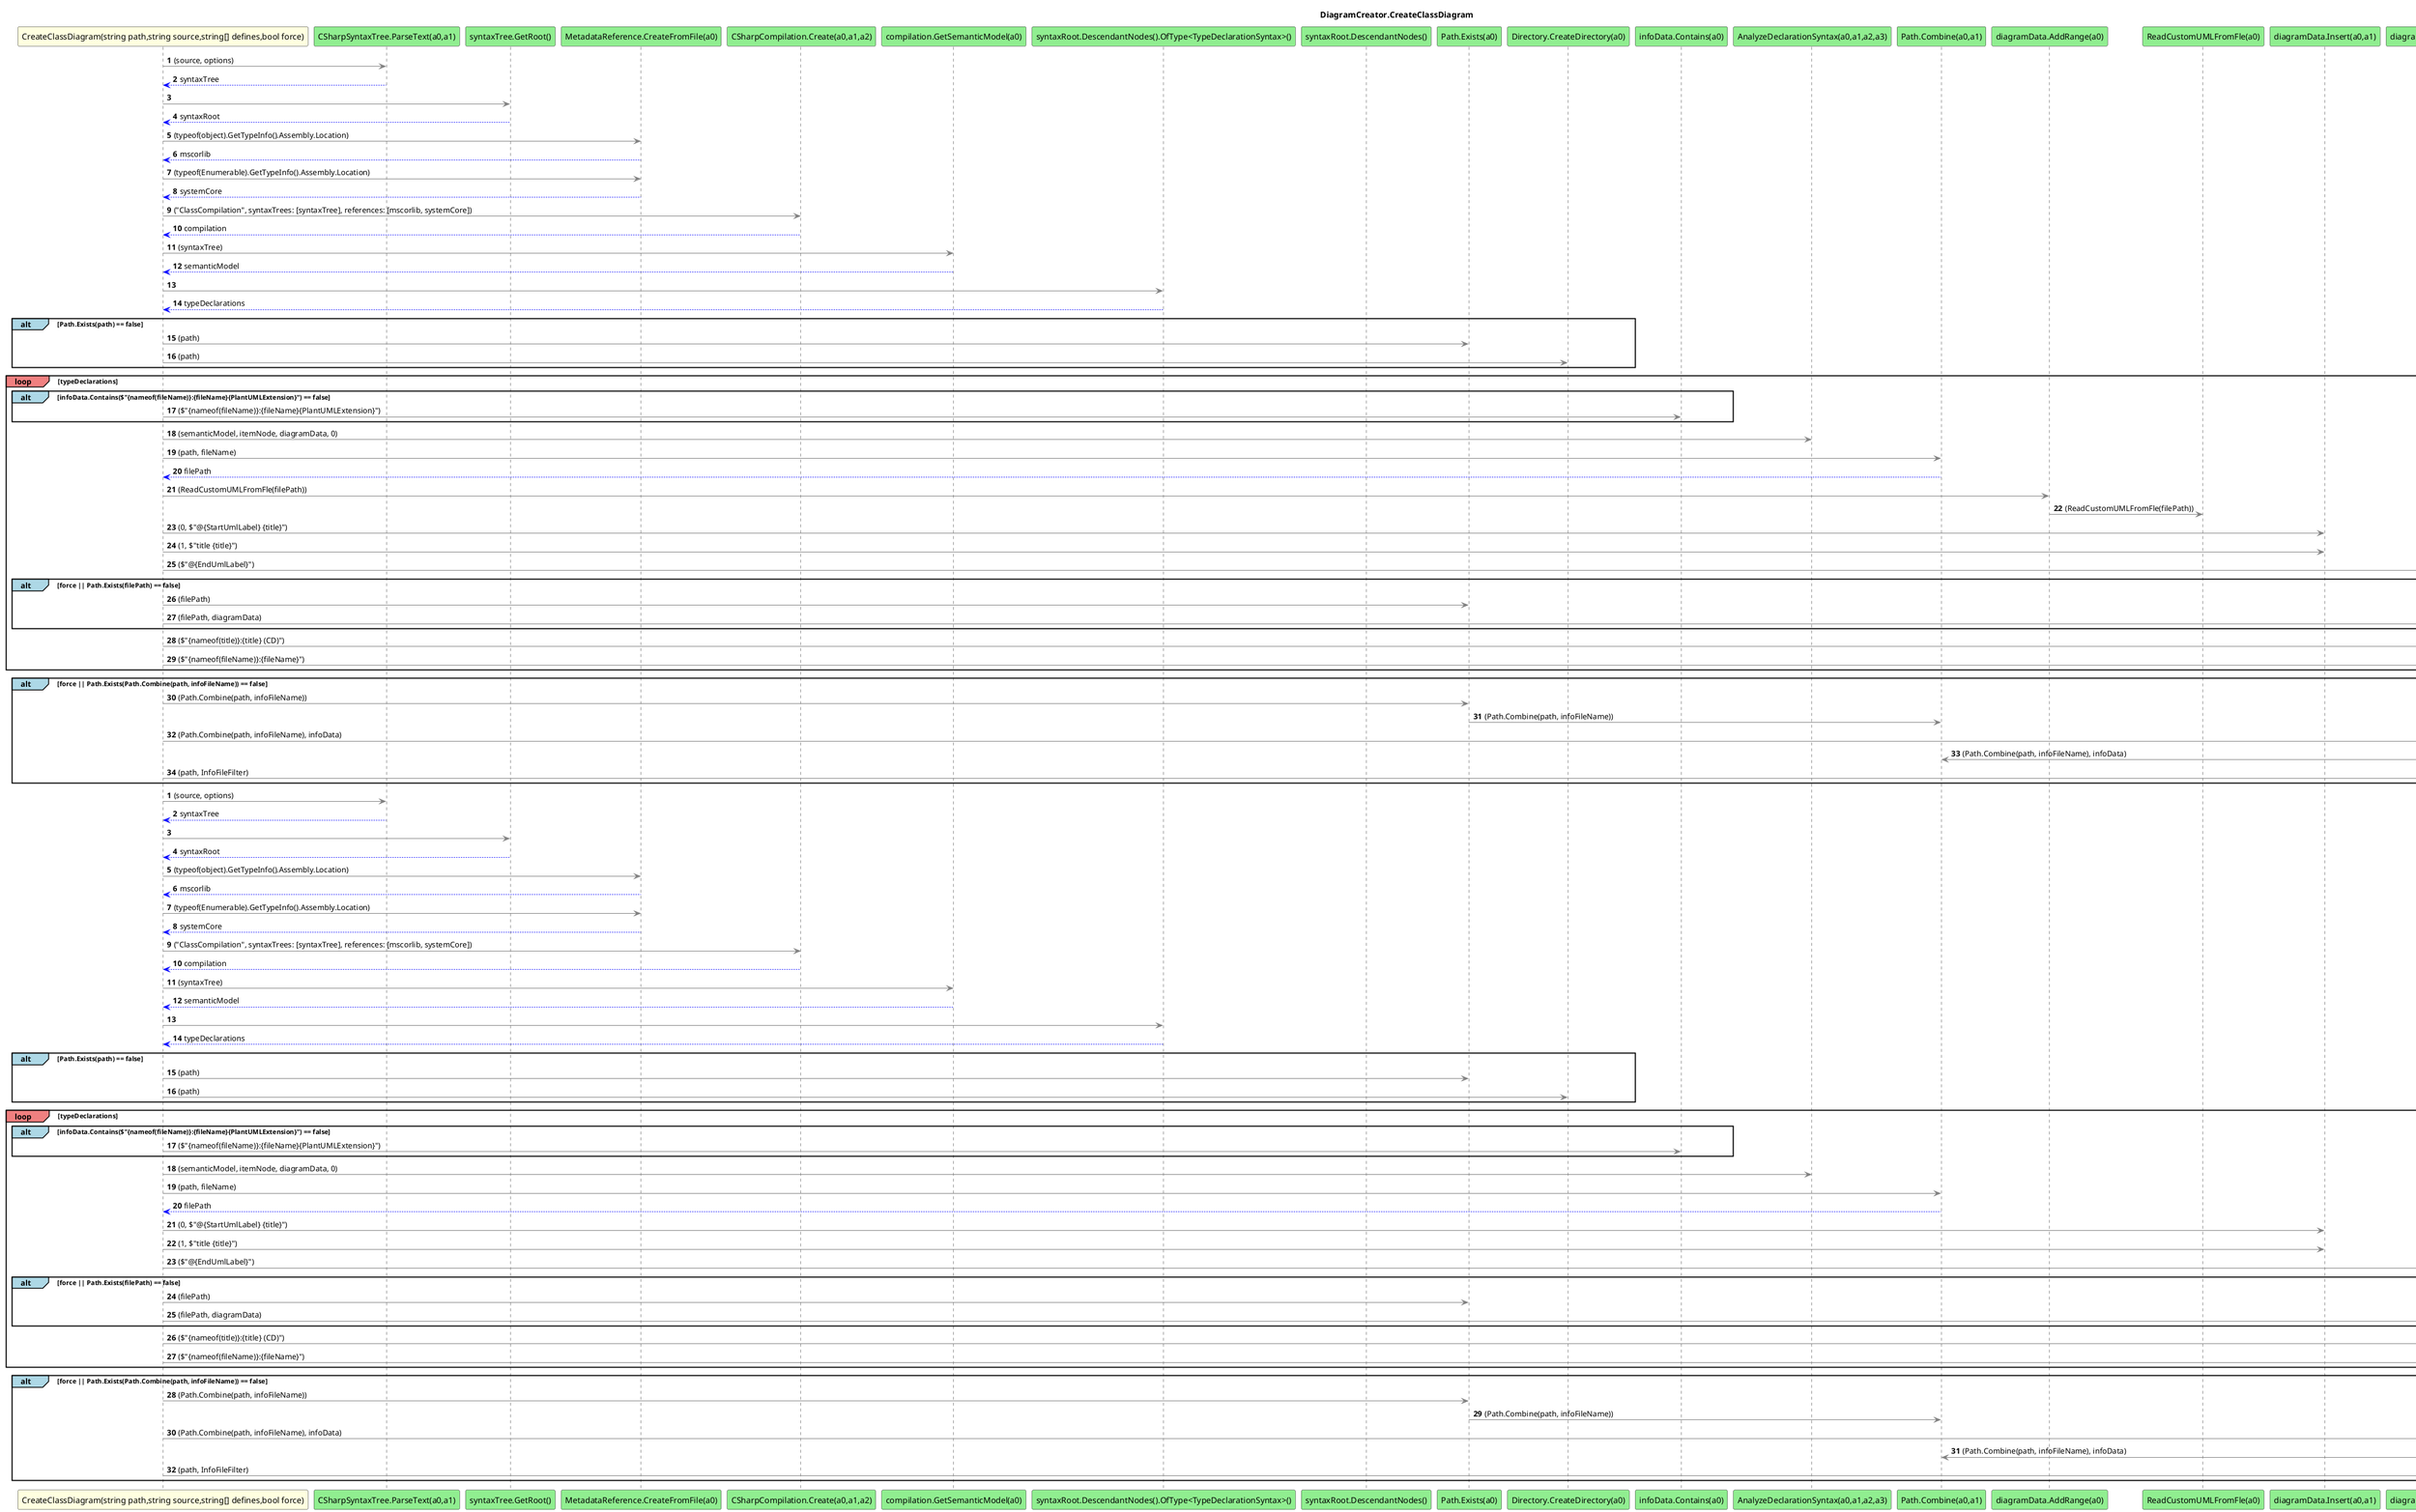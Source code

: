 @startuml DiagramCreator.CreateClassDiagram
title DiagramCreator.CreateClassDiagram
participant "CreateClassDiagram(string path,string source,string[] defines,bool force)" as CreateClassDiagram_p0_p1_p2_p3 #LightYellow
participant "CSharpSyntaxTree.ParseText(a0,a1)" as CSharpSyntaxTree_ParseText_a0_a1 #LightGreen
participant "syntaxTree.GetRoot()" as syntaxTree_GetRoot #LightGreen
participant "MetadataReference.CreateFromFile(a0)" as MetadataReference_CreateFromFile_a0 #LightGreen
participant "CSharpCompilation.Create(a0,a1,a2)" as CSharpCompilation_Create_a0_a1_a2 #LightGreen
participant "compilation.GetSemanticModel(a0)" as compilation_GetSemanticModel_a0 #LightGreen
participant "syntaxRoot.DescendantNodes().OfType<TypeDeclarationSyntax>()" as syntaxRoot_DescendantNodes_OfType_TypeDeclarationSyntax_ #LightGreen
participant "syntaxRoot.DescendantNodes()" as syntaxRoot_DescendantNodes #LightGreen
participant "Path.Exists(a0)" as Path_Exists_a0 #LightGreen
participant "Directory.CreateDirectory(a0)" as Directory_CreateDirectory_a0 #LightGreen
participant "infoData.Contains(a0)" as infoData_Contains_a0 #LightGreen
participant "AnalyzeDeclarationSyntax(a0,a1,a2,a3)" as AnalyzeDeclarationSyntax_a0_a1_a2_a3 #LightGreen
participant "Path.Combine(a0,a1)" as Path_Combine_a0_a1 #LightGreen
participant "diagramData.AddRange(a0)" as diagramData_AddRange_a0 #LightGreen
participant "ReadCustomUMLFromFle(a0)" as ReadCustomUMLFromFle_a0 #LightGreen
participant "diagramData.Insert(a0,a1)" as diagramData_Insert_a0_a1 #LightGreen
participant "diagramData.Add(a0)" as diagramData_Add_a0 #LightGreen
participant "File.WriteAllLines(a0,a1)" as File_WriteAllLines_a0_a1 #LightGreen
participant "infoData.Add(a0)" as infoData_Add_a0 #LightGreen
participant "UpdateDiagramPath(a0,a1)" as UpdateDiagramPath_a0_a1 #LightGreen
autonumber
CreateClassDiagram_p0_p1_p2_p3 -[#grey]> CSharpSyntaxTree_ParseText_a0_a1 : (source, options)
CSharpSyntaxTree_ParseText_a0_a1 -[#blue]-> CreateClassDiagram_p0_p1_p2_p3 : syntaxTree
CreateClassDiagram_p0_p1_p2_p3 -[#grey]> syntaxTree_GetRoot
syntaxTree_GetRoot -[#blue]-> CreateClassDiagram_p0_p1_p2_p3 : syntaxRoot
CreateClassDiagram_p0_p1_p2_p3 -[#grey]> MetadataReference_CreateFromFile_a0 : (typeof(object).GetTypeInfo().Assembly.Location)
MetadataReference_CreateFromFile_a0 -[#blue]-> CreateClassDiagram_p0_p1_p2_p3 : mscorlib
CreateClassDiagram_p0_p1_p2_p3 -[#grey]> MetadataReference_CreateFromFile_a0 : (typeof(Enumerable).GetTypeInfo().Assembly.Location)
MetadataReference_CreateFromFile_a0 -[#blue]-> CreateClassDiagram_p0_p1_p2_p3 : systemCore
CreateClassDiagram_p0_p1_p2_p3 -[#grey]> CSharpCompilation_Create_a0_a1_a2 : ("ClassCompilation", syntaxTrees: [syntaxTree], references: [mscorlib, systemCore])
CSharpCompilation_Create_a0_a1_a2 -[#blue]-> CreateClassDiagram_p0_p1_p2_p3 : compilation
CreateClassDiagram_p0_p1_p2_p3 -[#grey]> compilation_GetSemanticModel_a0 : (syntaxTree)
compilation_GetSemanticModel_a0 -[#blue]-> CreateClassDiagram_p0_p1_p2_p3 : semanticModel
CreateClassDiagram_p0_p1_p2_p3 -[#grey]> syntaxRoot_DescendantNodes_OfType_TypeDeclarationSyntax_
syntaxRoot_DescendantNodes_OfType_TypeDeclarationSyntax_ -[#blue]-> CreateClassDiagram_p0_p1_p2_p3 : typeDeclarations
alt#LightBlue Path.Exists(path) == false
 CreateClassDiagram_p0_p1_p2_p3 -[#grey]> Path_Exists_a0 : (path)
 CreateClassDiagram_p0_p1_p2_p3 -[#grey]> Directory_CreateDirectory_a0 : (path)
end
loop#LightCoral typeDeclarations
 alt#LightBlue infoData.Contains($"{nameof(fileName)}:{fileName}{PlantUMLExtension}") == false
 CreateClassDiagram_p0_p1_p2_p3 -[#grey]> infoData_Contains_a0 : ($"{nameof(fileName)}:{fileName}{PlantUMLExtension}")
 end
 CreateClassDiagram_p0_p1_p2_p3 -[#grey]> AnalyzeDeclarationSyntax_a0_a1_a2_a3 : (semanticModel, itemNode, diagramData, 0)
 CreateClassDiagram_p0_p1_p2_p3 -[#grey]> Path_Combine_a0_a1 : (path, fileName)
 Path_Combine_a0_a1 -[#blue]-> CreateClassDiagram_p0_p1_p2_p3 : filePath
 CreateClassDiagram_p0_p1_p2_p3 -[#grey]> diagramData_AddRange_a0 : (ReadCustomUMLFromFle(filePath))
 diagramData_AddRange_a0 -[#grey]> ReadCustomUMLFromFle_a0 : (ReadCustomUMLFromFle(filePath))
 CreateClassDiagram_p0_p1_p2_p3 -[#grey]> diagramData_Insert_a0_a1 : (0, $"@{StartUmlLabel} {title}")
 CreateClassDiagram_p0_p1_p2_p3 -[#grey]> diagramData_Insert_a0_a1 : (1, $"title {title}")
 CreateClassDiagram_p0_p1_p2_p3 -[#grey]> diagramData_Add_a0 : ($"@{EndUmlLabel}")
 alt#LightBlue force || Path.Exists(filePath) == false
 CreateClassDiagram_p0_p1_p2_p3 -[#grey]> Path_Exists_a0 : (filePath)
 CreateClassDiagram_p0_p1_p2_p3 -[#grey]> File_WriteAllLines_a0_a1 : (filePath, diagramData)
 end
 CreateClassDiagram_p0_p1_p2_p3 -[#grey]> infoData_Add_a0 : ($"{nameof(title)}:{title} (CD)")
 CreateClassDiagram_p0_p1_p2_p3 -[#grey]> infoData_Add_a0 : ($"{nameof(fileName)}:{fileName}")
end
alt#LightBlue force || Path.Exists(Path.Combine(path, infoFileName)) == false
 CreateClassDiagram_p0_p1_p2_p3 -[#grey]> Path_Exists_a0 : (Path.Combine(path, infoFileName))
 Path_Exists_a0 -[#grey]> Path_Combine_a0_a1 : (Path.Combine(path, infoFileName))
 CreateClassDiagram_p0_p1_p2_p3 -[#grey]> File_WriteAllLines_a0_a1 : (Path.Combine(path, infoFileName), infoData)
 File_WriteAllLines_a0_a1 -[#grey]> Path_Combine_a0_a1 : (Path.Combine(path, infoFileName), infoData)
 CreateClassDiagram_p0_p1_p2_p3 -[#grey]> UpdateDiagramPath_a0_a1 : (path, InfoFileFilter)
end
' CustomUML
participant "diagramData.Insert(a0,a1)" as diagramData_Insert_a0_a1 #LightGreen
participant "diagramData.Add(a0)" as diagramData_Add_a0 #LightGreen
participant "File.WriteAllLines(a0,a1)" as File_WriteAllLines_a0_a1 #LightGreen
participant "infoData.Add(a0)" as infoData_Add_a0 #LightGreen
participant "UpdateDiagramPath(a0,a1)" as UpdateDiagramPath_a0_a1 #LightGreen
autonumber
CreateClassDiagram_p0_p1_p2_p3 -[#grey]> CSharpSyntaxTree_ParseText_a0_a1 : (source, options)
CSharpSyntaxTree_ParseText_a0_a1 -[#blue]-> CreateClassDiagram_p0_p1_p2_p3 : syntaxTree
CreateClassDiagram_p0_p1_p2_p3 -[#grey]> syntaxTree_GetRoot
syntaxTree_GetRoot -[#blue]-> CreateClassDiagram_p0_p1_p2_p3 : syntaxRoot
CreateClassDiagram_p0_p1_p2_p3 -[#grey]> MetadataReference_CreateFromFile_a0 : (typeof(object).GetTypeInfo().Assembly.Location)
MetadataReference_CreateFromFile_a0 -[#blue]-> CreateClassDiagram_p0_p1_p2_p3 : mscorlib
CreateClassDiagram_p0_p1_p2_p3 -[#grey]> MetadataReference_CreateFromFile_a0 : (typeof(Enumerable).GetTypeInfo().Assembly.Location)
MetadataReference_CreateFromFile_a0 -[#blue]-> CreateClassDiagram_p0_p1_p2_p3 : systemCore
CreateClassDiagram_p0_p1_p2_p3 -[#grey]> CSharpCompilation_Create_a0_a1_a2 : ("ClassCompilation", syntaxTrees: [syntaxTree], references: [mscorlib, systemCore])
CSharpCompilation_Create_a0_a1_a2 -[#blue]-> CreateClassDiagram_p0_p1_p2_p3 : compilation
CreateClassDiagram_p0_p1_p2_p3 -[#grey]> compilation_GetSemanticModel_a0 : (syntaxTree)
compilation_GetSemanticModel_a0 -[#blue]-> CreateClassDiagram_p0_p1_p2_p3 : semanticModel
CreateClassDiagram_p0_p1_p2_p3 -[#grey]> syntaxRoot_DescendantNodes_OfType_TypeDeclarationSyntax_
syntaxRoot_DescendantNodes_OfType_TypeDeclarationSyntax_ -[#blue]-> CreateClassDiagram_p0_p1_p2_p3 : typeDeclarations
alt#LightBlue Path.Exists(path) == false
 CreateClassDiagram_p0_p1_p2_p3 -[#grey]> Path_Exists_a0 : (path)
 CreateClassDiagram_p0_p1_p2_p3 -[#grey]> Directory_CreateDirectory_a0 : (path)
end
loop#LightCoral typeDeclarations
 alt#LightBlue infoData.Contains($"{nameof(fileName)}:{fileName}{PlantUMLExtension}") == false
 CreateClassDiagram_p0_p1_p2_p3 -[#grey]> infoData_Contains_a0 : ($"{nameof(fileName)}:{fileName}{PlantUMLExtension}")
 end
 CreateClassDiagram_p0_p1_p2_p3 -[#grey]> AnalyzeDeclarationSyntax_a0_a1_a2_a3 : (semanticModel, itemNode, diagramData, 0)
 CreateClassDiagram_p0_p1_p2_p3 -[#grey]> Path_Combine_a0_a1 : (path, fileName)
 Path_Combine_a0_a1 -[#blue]-> CreateClassDiagram_p0_p1_p2_p3 : filePath
 CreateClassDiagram_p0_p1_p2_p3 -[#grey]> diagramData_Insert_a0_a1 : (0, $"@{StartUmlLabel} {title}")
 CreateClassDiagram_p0_p1_p2_p3 -[#grey]> diagramData_Insert_a0_a1 : (1, $"title {title}")
 CreateClassDiagram_p0_p1_p2_p3 -[#grey]> diagramData_Add_a0 : ($"@{EndUmlLabel}")
 alt#LightBlue force || Path.Exists(filePath) == false
 CreateClassDiagram_p0_p1_p2_p3 -[#grey]> Path_Exists_a0 : (filePath)
 CreateClassDiagram_p0_p1_p2_p3 -[#grey]> File_WriteAllLines_a0_a1 : (filePath, diagramData)
 end
 CreateClassDiagram_p0_p1_p2_p3 -[#grey]> infoData_Add_a0 : ($"{nameof(title)}:{title} (CD)")
 CreateClassDiagram_p0_p1_p2_p3 -[#grey]> infoData_Add_a0 : ($"{nameof(fileName)}:{fileName}")
end
alt#LightBlue force || Path.Exists(Path.Combine(path, infoFileName)) == false
 CreateClassDiagram_p0_p1_p2_p3 -[#grey]> Path_Exists_a0 : (Path.Combine(path, infoFileName))
 Path_Exists_a0 -[#grey]> Path_Combine_a0_a1 : (Path.Combine(path, infoFileName))
 CreateClassDiagram_p0_p1_p2_p3 -[#grey]> File_WriteAllLines_a0_a1 : (Path.Combine(path, infoFileName), infoData)
 File_WriteAllLines_a0_a1 -[#grey]> Path_Combine_a0_a1 : (Path.Combine(path, infoFileName), infoData)
 CreateClassDiagram_p0_p1_p2_p3 -[#grey]> UpdateDiagramPath_a0_a1 : (path, InfoFileFilter)
end
@enduml
' CustomUML
@enduml
